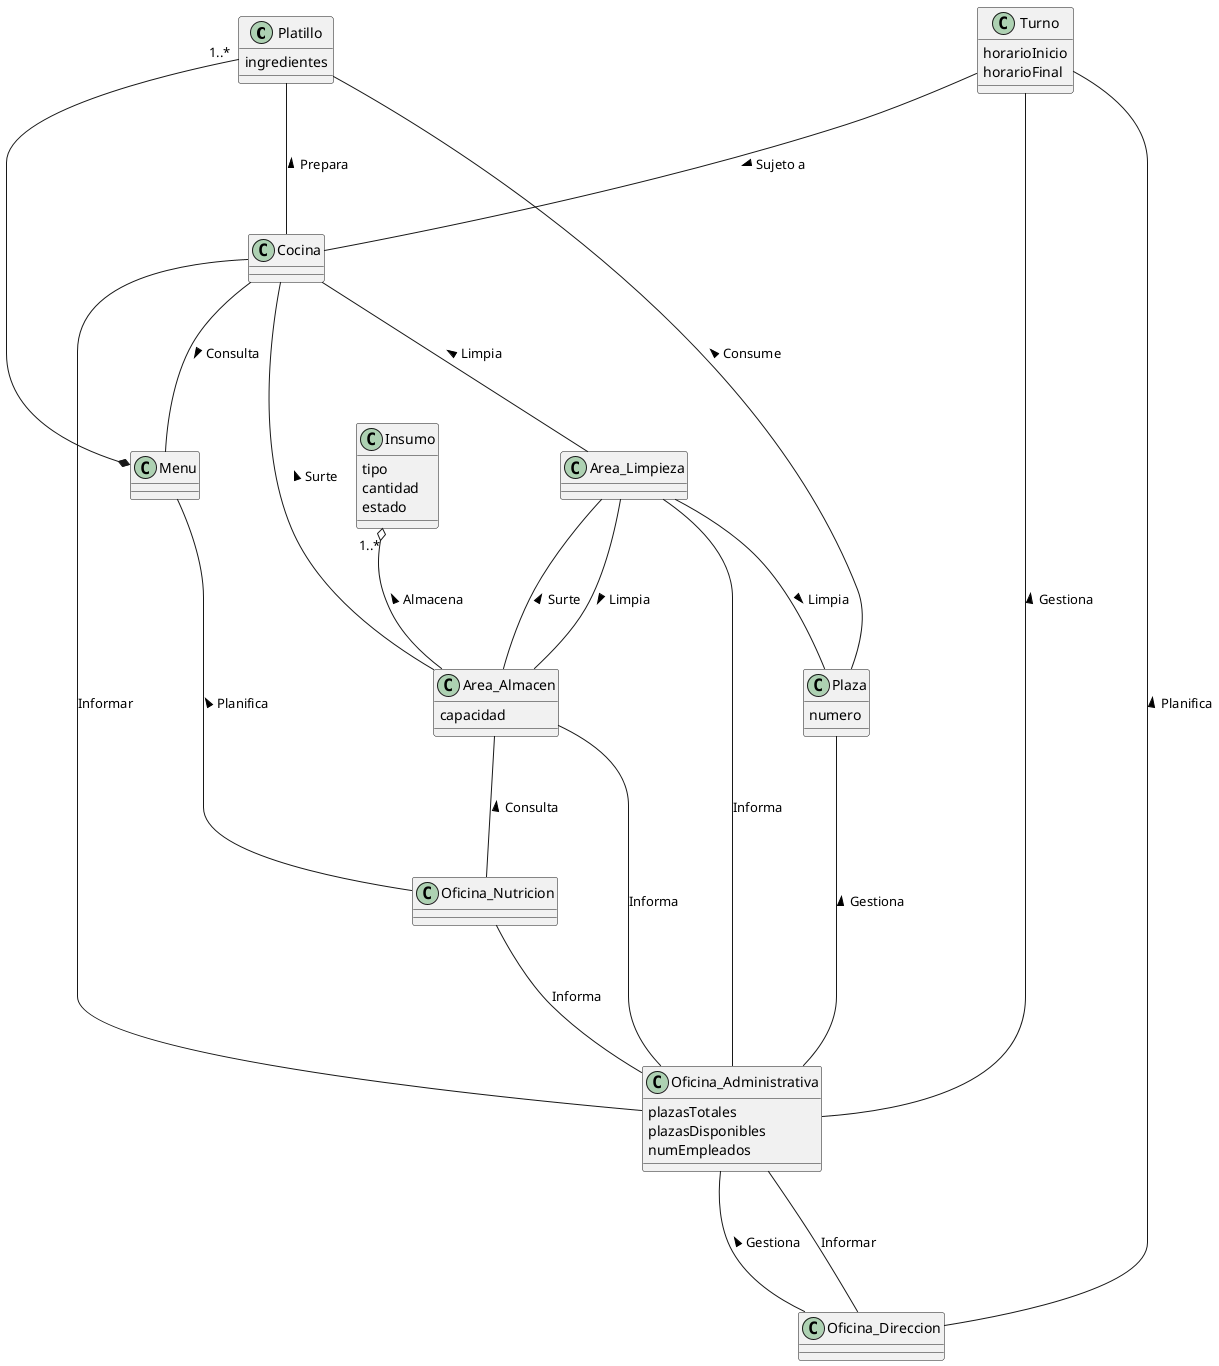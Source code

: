 @startuml 

    class Platillo{
        ingredientes
    }
    class Insumo
    class Turno{
        horarioInicio
        horarioFinal
    }
    class Menu
    class Plaza{
        numero
    }
    class Insumo{
        tipo
        cantidad
        estado
    }
    class Oficina_Nutricion
    class Oficina_Administrativa{
        plazasTotales
        plazasDisponibles
        numEmpleados
    } 
    class Area_Almacen{
        capacidad
    }
    class Oficina_Direccion
    class Area_Limpieza

    Menu --- Oficina_Nutricion : Planifica <
    Menu *--- "1..*" Platillo
    Cocina --- Menu : Consulta >  
    Cocina --- Area_Almacen : Surte < 
    Cocina --- Area_Limpieza : Limpia <
    Cocina --- Oficina_Administrativa : Informar  
    Platillo --- Cocina : Prepara <
    Platillo --- Plaza : Consume < 
    Insumo "1..*" o--- Area_Almacen : Almacena < 
    Area_Almacen --- Oficina_Nutricion : Consulta < 
    Area_Almacen --- Oficina_Administrativa : Informa
    Oficina_Nutricion --- Oficina_Administrativa : Informa 
    Oficina_Administrativa --- Oficina_Direccion : Informar  
    Oficina_Administrativa --- Oficina_Direccion : Gestiona < 
    Turno --- Oficina_Direccion : Planifica <
    Turno --- Oficina_Administrativa : Gestiona <
    Turno --- Cocina: > Sujeto a
    Area_Limpieza --- Oficina_Administrativa : Informa 
    Area_Limpieza --- Area_Almacen : Surte <
    Area_Limpieza --- Area_Almacen : Limpia >
    Area_Limpieza --- Plaza: Limpia >
    Plaza --- Oficina_Administrativa : Gestiona <

@enduml 